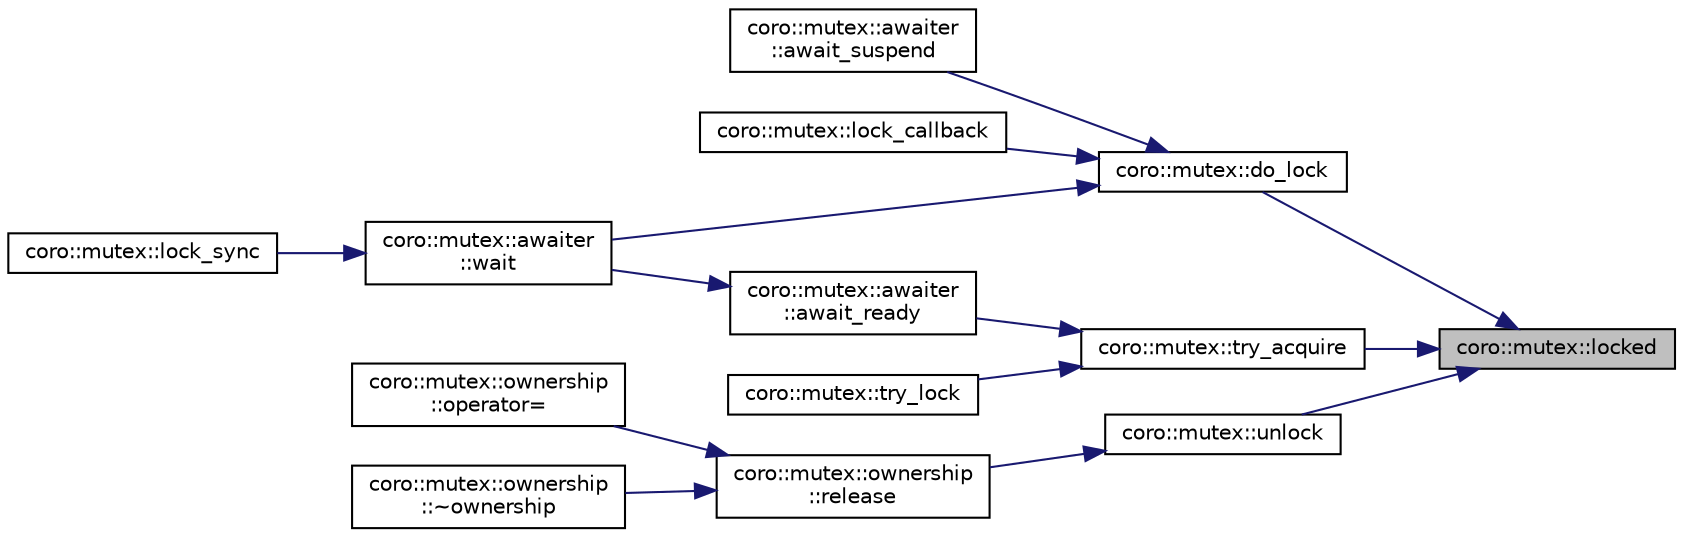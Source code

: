 digraph "coro::mutex::locked"
{
 // LATEX_PDF_SIZE
  edge [fontname="Helvetica",fontsize="10",labelfontname="Helvetica",labelfontsize="10"];
  node [fontname="Helvetica",fontsize="10",shape=record];
  rankdir="RL";
  Node1 [label="coro::mutex::locked",height=0.2,width=0.4,color="black", fillcolor="grey75", style="filled", fontcolor="black",tooltip="generates special pointer, which is used as locked flag (value 0x00000001)"];
  Node1 -> Node2 [dir="back",color="midnightblue",fontsize="10",style="solid",fontname="Helvetica"];
  Node2 [label="coro::mutex::do_lock",height=0.2,width=0.4,color="black", fillcolor="white", style="filled",URL="$classcoro_1_1mutex_ad0e661447e136717a63e38cf9047f20b.html#ad0e661447e136717a63e38cf9047f20b",tooltip="initiate lock operation"];
  Node2 -> Node3 [dir="back",color="midnightblue",fontsize="10",style="solid",fontname="Helvetica"];
  Node3 [label="coro::mutex::awaiter\l::await_suspend",height=0.2,width=0.4,color="black", fillcolor="white", style="filled",URL="$classcoro_1_1mutex_1_1awaiter_a588b216c6ab5a4b1841071b28371c919.html#a588b216c6ab5a4b1841071b28371c919",tooltip="coroutine - request the lock and suspend"];
  Node2 -> Node4 [dir="back",color="midnightblue",fontsize="10",style="solid",fontname="Helvetica"];
  Node4 [label="coro::mutex::lock_callback",height=0.2,width=0.4,color="black", fillcolor="white", style="filled",URL="$classcoro_1_1mutex_a66fc3958880800e8420a2b2ef34932c1.html#a66fc3958880800e8420a2b2ef34932c1",tooltip="lock and call a function when access is granted"];
  Node2 -> Node5 [dir="back",color="midnightblue",fontsize="10",style="solid",fontname="Helvetica"];
  Node5 [label="coro::mutex::awaiter\l::wait",height=0.2,width=0.4,color="black", fillcolor="white", style="filled",URL="$classcoro_1_1mutex_1_1awaiter_ac36f60109b6a68c09cad6f89f98e5f41.html#ac36f60109b6a68c09cad6f89f98e5f41",tooltip="perform synchronou wait on lock"];
  Node5 -> Node6 [dir="back",color="midnightblue",fontsize="10",style="solid",fontname="Helvetica"];
  Node6 [label="coro::mutex::lock_sync",height=0.2,width=0.4,color="black", fillcolor="white", style="filled",URL="$classcoro_1_1mutex_a0067038a6413cc3c34bfca3a8ef63314.html#a0067038a6413cc3c34bfca3a8ef63314",tooltip="lock synchronously"];
  Node1 -> Node7 [dir="back",color="midnightblue",fontsize="10",style="solid",fontname="Helvetica"];
  Node7 [label="coro::mutex::try_acquire",height=0.2,width=0.4,color="black", fillcolor="white", style="filled",URL="$classcoro_1_1mutex_ae9c73d87232d3dd22e4dd45c0719206e.html#ae9c73d87232d3dd22e4dd45c0719206e",tooltip="tries to acquire"];
  Node7 -> Node8 [dir="back",color="midnightblue",fontsize="10",style="solid",fontname="Helvetica"];
  Node8 [label="coro::mutex::awaiter\l::await_ready",height=0.2,width=0.4,color="black", fillcolor="white", style="filled",URL="$classcoro_1_1mutex_1_1awaiter_a6b5313e3e3cd5ae4ac616ab943db0807.html#a6b5313e3e3cd5ae4ac616ab943db0807",tooltip="coroutine - try to acquire lock"];
  Node8 -> Node5 [dir="back",color="midnightblue",fontsize="10",style="solid",fontname="Helvetica"];
  Node7 -> Node9 [dir="back",color="midnightblue",fontsize="10",style="solid",fontname="Helvetica"];
  Node9 [label="coro::mutex::try_lock",height=0.2,width=0.4,color="black", fillcolor="white", style="filled",URL="$classcoro_1_1mutex_a1b5fb2fd2995e2210181de3c4211ca6f.html#a1b5fb2fd2995e2210181de3c4211ca6f",tooltip="try to lock"];
  Node1 -> Node10 [dir="back",color="midnightblue",fontsize="10",style="solid",fontname="Helvetica"];
  Node10 [label="coro::mutex::unlock",height=0.2,width=0.4,color="black", fillcolor="white", style="filled",URL="$classcoro_1_1mutex_adda886fc0b4171935329781e05d92d24.html#adda886fc0b4171935329781e05d92d24",tooltip="unlock the lock"];
  Node10 -> Node11 [dir="back",color="midnightblue",fontsize="10",style="solid",fontname="Helvetica"];
  Node11 [label="coro::mutex::ownership\l::release",height=0.2,width=0.4,color="black", fillcolor="white", style="filled",URL="$classcoro_1_1mutex_1_1ownership_acfb0b1b61447af6ee622ce814fc6a4d4.html#acfb0b1b61447af6ee622ce814fc6a4d4",tooltip="releases ownership exlicitly (unlock)"];
  Node11 -> Node12 [dir="back",color="midnightblue",fontsize="10",style="solid",fontname="Helvetica"];
  Node12 [label="coro::mutex::ownership\l::operator=",height=0.2,width=0.4,color="black", fillcolor="white", style="filled",URL="$classcoro_1_1mutex_1_1ownership_af6c171ef70fe06ce1a7b8d8764a3b148.html#af6c171ef70fe06ce1a7b8d8764a3b148",tooltip="ownership can be assigned by move"];
  Node11 -> Node13 [dir="back",color="midnightblue",fontsize="10",style="solid",fontname="Helvetica"];
  Node13 [label="coro::mutex::ownership\l::~ownership",height=0.2,width=0.4,color="black", fillcolor="white", style="filled",URL="$classcoro_1_1mutex_1_1ownership_a21199bf1609d55048529c91963ee0909.html#a21199bf1609d55048529c91963ee0909",tooltip="dtor releases ownership"];
}

